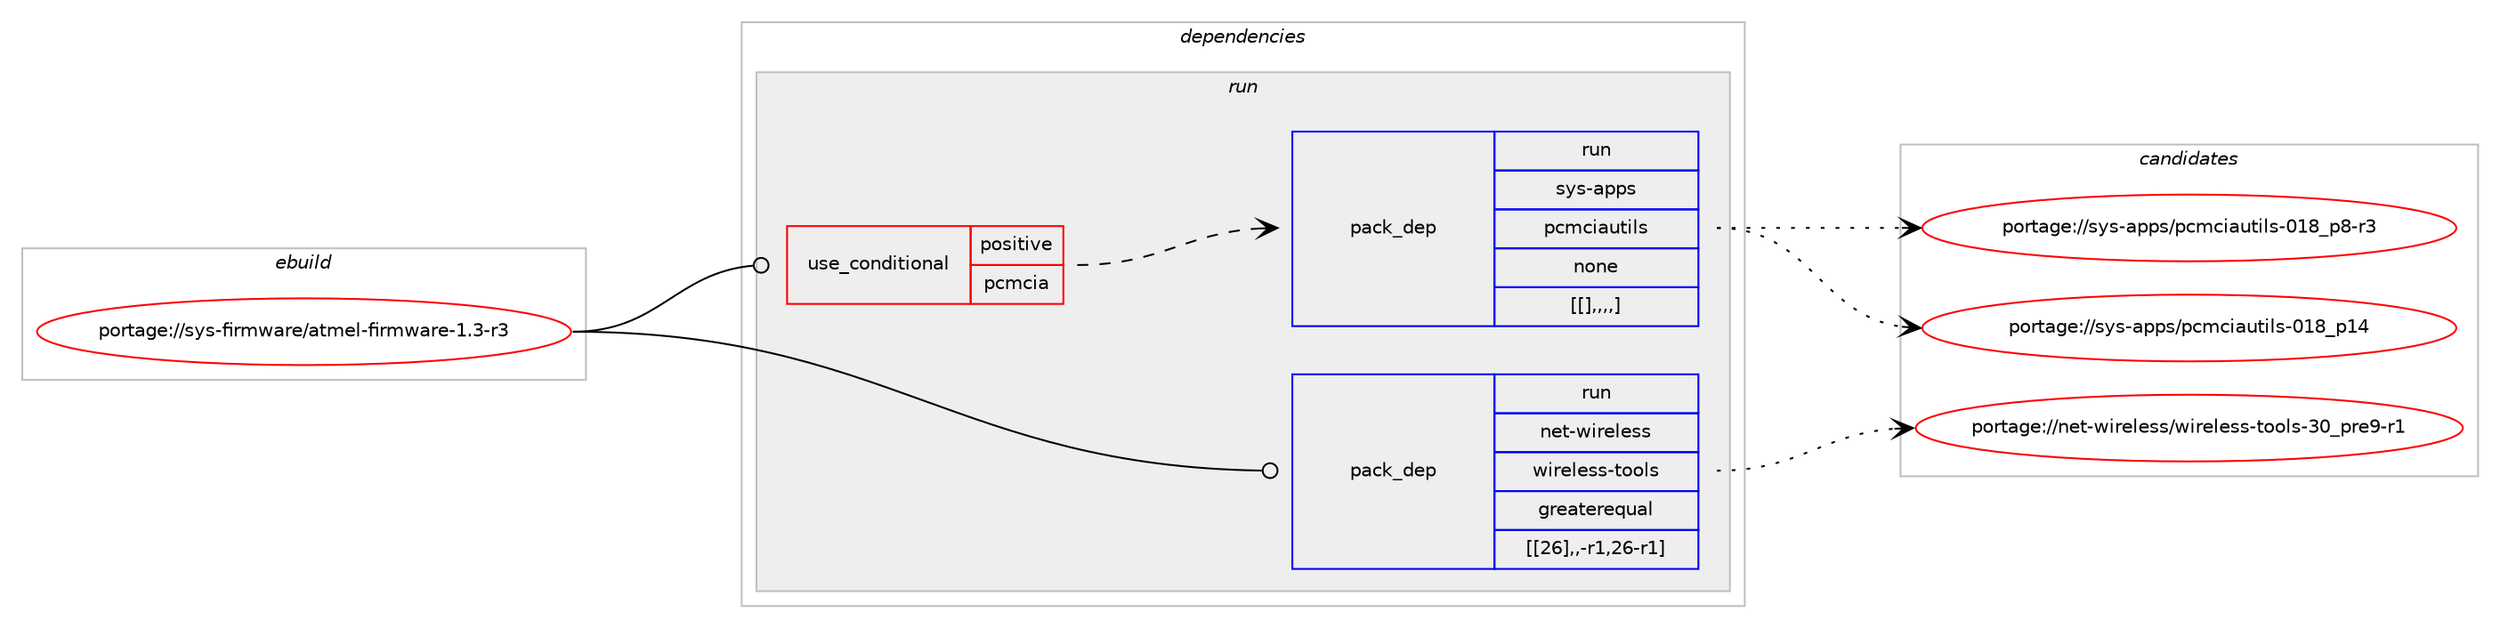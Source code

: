 digraph prolog {

# *************
# Graph options
# *************

newrank=true;
concentrate=true;
compound=true;
graph [rankdir=LR,fontname=Helvetica,fontsize=10,ranksep=1.5];#, ranksep=2.5, nodesep=0.2];
edge  [arrowhead=vee];
node  [fontname=Helvetica,fontsize=10];

# **********
# The ebuild
# **********

subgraph cluster_leftcol {
color=gray;
label=<<i>ebuild</i>>;
id [label="portage://sys-firmware/atmel-firmware-1.3-r3", color=red, width=4, href="../sys-firmware/atmel-firmware-1.3-r3.svg"];
}

# ****************
# The dependencies
# ****************

subgraph cluster_midcol {
color=gray;
label=<<i>dependencies</i>>;
subgraph cluster_compile {
fillcolor="#eeeeee";
style=filled;
label=<<i>compile</i>>;
}
subgraph cluster_compileandrun {
fillcolor="#eeeeee";
style=filled;
label=<<i>compile and run</i>>;
}
subgraph cluster_run {
fillcolor="#eeeeee";
style=filled;
label=<<i>run</i>>;
subgraph cond120397 {
dependency452985 [label=<<TABLE BORDER="0" CELLBORDER="1" CELLSPACING="0" CELLPADDING="4"><TR><TD ROWSPAN="3" CELLPADDING="10">use_conditional</TD></TR><TR><TD>positive</TD></TR><TR><TD>pcmcia</TD></TR></TABLE>>, shape=none, color=red];
subgraph pack329491 {
dependency452986 [label=<<TABLE BORDER="0" CELLBORDER="1" CELLSPACING="0" CELLPADDING="4" WIDTH="220"><TR><TD ROWSPAN="6" CELLPADDING="30">pack_dep</TD></TR><TR><TD WIDTH="110">run</TD></TR><TR><TD>sys-apps</TD></TR><TR><TD>pcmciautils</TD></TR><TR><TD>none</TD></TR><TR><TD>[[],,,,]</TD></TR></TABLE>>, shape=none, color=blue];
}
dependency452985:e -> dependency452986:w [weight=20,style="dashed",arrowhead="vee"];
}
id:e -> dependency452985:w [weight=20,style="solid",arrowhead="odot"];
subgraph pack329492 {
dependency452987 [label=<<TABLE BORDER="0" CELLBORDER="1" CELLSPACING="0" CELLPADDING="4" WIDTH="220"><TR><TD ROWSPAN="6" CELLPADDING="30">pack_dep</TD></TR><TR><TD WIDTH="110">run</TD></TR><TR><TD>net-wireless</TD></TR><TR><TD>wireless-tools</TD></TR><TR><TD>greaterequal</TD></TR><TR><TD>[[26],,-r1,26-r1]</TD></TR></TABLE>>, shape=none, color=blue];
}
id:e -> dependency452987:w [weight=20,style="solid",arrowhead="odot"];
}
}

# **************
# The candidates
# **************

subgraph cluster_choices {
rank=same;
color=gray;
label=<<i>candidates</i>>;

subgraph choice329491 {
color=black;
nodesep=1;
choice1151211154597112112115471129910999105971171161051081154548495695112564511451 [label="portage://sys-apps/pcmciautils-018_p8-r3", color=red, width=4,href="../sys-apps/pcmciautils-018_p8-r3.svg"];
choice11512111545971121121154711299109991059711711610510811545484956951124952 [label="portage://sys-apps/pcmciautils-018_p14", color=red, width=4,href="../sys-apps/pcmciautils-018_p14.svg"];
dependency452986:e -> choice1151211154597112112115471129910999105971171161051081154548495695112564511451:w [style=dotted,weight="100"];
dependency452986:e -> choice11512111545971121121154711299109991059711711610510811545484956951124952:w [style=dotted,weight="100"];
}
subgraph choice329492 {
color=black;
nodesep=1;
choice11010111645119105114101108101115115471191051141011081011151154511611111110811545514895112114101574511449 [label="portage://net-wireless/wireless-tools-30_pre9-r1", color=red, width=4,href="../net-wireless/wireless-tools-30_pre9-r1.svg"];
dependency452987:e -> choice11010111645119105114101108101115115471191051141011081011151154511611111110811545514895112114101574511449:w [style=dotted,weight="100"];
}
}

}
